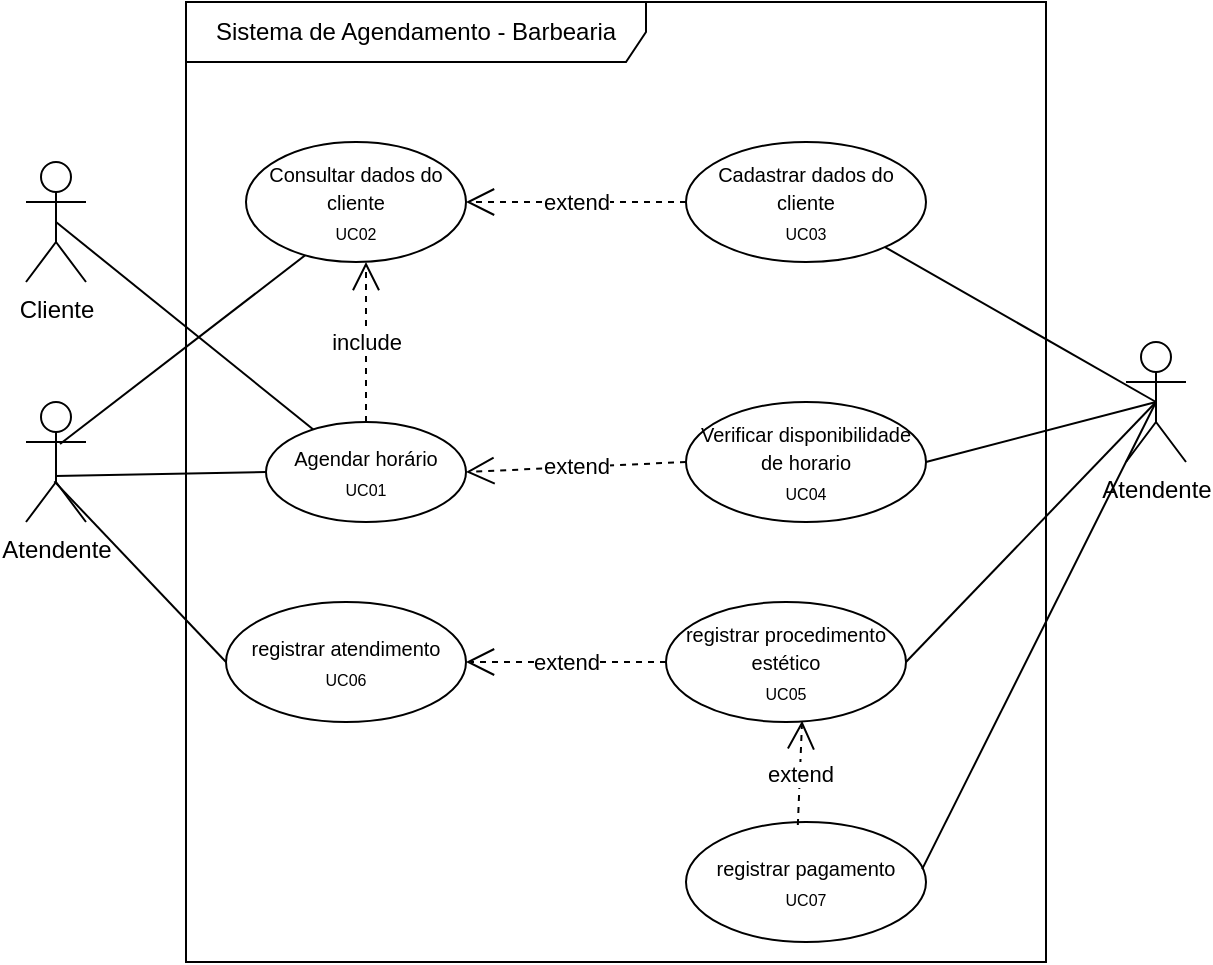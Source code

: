 <mxfile version="14.6.11" type="device" pages="2"><diagram id="Pv2aNpSltFXAwoe975tM" name="Page-1"><mxGraphModel dx="1753" dy="423" grid="1" gridSize="10" guides="1" tooltips="1" connect="1" arrows="1" fold="1" page="1" pageScale="1" pageWidth="827" pageHeight="1169" math="0" shadow="0"><root><mxCell id="0"/><mxCell id="1" parent="0"/><mxCell id="Q4wER23-_78jzbMXo1EY-21" style="edgeStyle=none;rounded=0;orthogonalLoop=1;jettySize=auto;html=1;endArrow=none;endFill=0;exitX=0.5;exitY=0.5;exitDx=0;exitDy=0;exitPerimeter=0;" parent="1" source="zmqsweyfnwnzOz1Q7blg-1" target="Q4wER23-_78jzbMXo1EY-20" edge="1"><mxGeometry relative="1" as="geometry"/></mxCell><mxCell id="zmqsweyfnwnzOz1Q7blg-1" value="Cliente" style="shape=umlActor;verticalLabelPosition=bottom;verticalAlign=top;html=1;" parent="1" vertex="1"><mxGeometry x="10" y="150" width="30" height="60" as="geometry"/></mxCell><mxCell id="zmqsweyfnwnzOz1Q7blg-2" value="Sistema de Agendamento - Barbearia" style="shape=umlFrame;whiteSpace=wrap;html=1;width=230;height=30;" parent="1" vertex="1"><mxGeometry x="90" y="70" width="430" height="480" as="geometry"/></mxCell><mxCell id="Q4wER23-_78jzbMXo1EY-6" style="rounded=0;orthogonalLoop=1;jettySize=auto;html=1;entryX=0.3;entryY=0.9;entryDx=0;entryDy=0;entryPerimeter=0;endArrow=none;endFill=0;exitX=0.567;exitY=0.35;exitDx=0;exitDy=0;exitPerimeter=0;" parent="1" source="zmqsweyfnwnzOz1Q7blg-8" target="zmqsweyfnwnzOz1Q7blg-10" edge="1"><mxGeometry relative="1" as="geometry"/></mxCell><mxCell id="Q4wER23-_78jzbMXo1EY-22" style="edgeStyle=none;rounded=0;orthogonalLoop=1;jettySize=auto;html=1;entryX=0;entryY=0.5;entryDx=0;entryDy=0;endArrow=none;endFill=0;exitX=0.487;exitY=0.617;exitDx=0;exitDy=0;exitPerimeter=0;" parent="1" source="zmqsweyfnwnzOz1Q7blg-8" target="Q4wER23-_78jzbMXo1EY-20" edge="1"><mxGeometry relative="1" as="geometry"/></mxCell><mxCell id="zmqsweyfnwnzOz1Q7blg-8" value="Atendente" style="shape=umlActor;verticalLabelPosition=bottom;verticalAlign=top;html=1;" parent="1" vertex="1"><mxGeometry x="10" y="270" width="30" height="60" as="geometry"/></mxCell><mxCell id="zmqsweyfnwnzOz1Q7blg-10" value="&lt;span style=&quot;font-size: 10px&quot;&gt;Consultar dados do cliente&lt;/span&gt;&lt;br&gt;&lt;font style=&quot;font-size: 8px&quot;&gt;UC02&lt;/font&gt;" style="ellipse;whiteSpace=wrap;html=1;" parent="1" vertex="1"><mxGeometry x="120" y="140" width="110" height="60" as="geometry"/></mxCell><mxCell id="Q4wER23-_78jzbMXo1EY-8" value="&lt;span style=&quot;font-size: 10px&quot;&gt;Cadastrar dados do cliente&lt;/span&gt;&lt;br&gt;&lt;font style=&quot;font-size: 8px&quot;&gt;UC03&lt;/font&gt;" style="ellipse;whiteSpace=wrap;html=1;" parent="1" vertex="1"><mxGeometry x="340" y="140" width="120" height="60" as="geometry"/></mxCell><mxCell id="Q4wER23-_78jzbMXo1EY-13" style="edgeStyle=none;rounded=0;orthogonalLoop=1;jettySize=auto;html=1;endArrow=none;endFill=0;exitX=0.5;exitY=0.5;exitDx=0;exitDy=0;exitPerimeter=0;" parent="1" source="Q4wER23-_78jzbMXo1EY-11" target="Q4wER23-_78jzbMXo1EY-8" edge="1"><mxGeometry relative="1" as="geometry"/></mxCell><mxCell id="Q4wER23-_78jzbMXo1EY-11" value="Atendente" style="shape=umlActor;verticalLabelPosition=bottom;verticalAlign=top;html=1;" parent="1" vertex="1"><mxGeometry x="560" y="240" width="30" height="60" as="geometry"/></mxCell><mxCell id="Q4wER23-_78jzbMXo1EY-20" value="&lt;span style=&quot;font-size: 10px&quot;&gt;Agendar horário&lt;/span&gt;&lt;br&gt;&lt;font style=&quot;font-size: 8px&quot;&gt;UC01&lt;/font&gt;" style="ellipse;whiteSpace=wrap;html=1;" parent="1" vertex="1"><mxGeometry x="130" y="280" width="100" height="50" as="geometry"/></mxCell><mxCell id="Q4wER23-_78jzbMXo1EY-37" style="edgeStyle=none;rounded=0;orthogonalLoop=1;jettySize=auto;html=1;exitX=0.5;exitY=1;exitDx=0;exitDy=0;endArrow=none;endFill=0;" parent="1" edge="1"><mxGeometry relative="1" as="geometry"><mxPoint x="410" y="330" as="sourcePoint"/><mxPoint x="410" y="330" as="targetPoint"/></mxGeometry></mxCell><mxCell id="W263fzDvZ0raP0LGl0Hr-11" value="include" style="endArrow=open;endSize=12;dashed=1;html=1;exitX=0.5;exitY=0;exitDx=0;exitDy=0;entryX=0.5;entryY=1;entryDx=0;entryDy=0;" parent="1" edge="1"><mxGeometry width="160" relative="1" as="geometry"><mxPoint x="180" y="280" as="sourcePoint"/><mxPoint x="180" y="200" as="targetPoint"/></mxGeometry></mxCell><mxCell id="W263fzDvZ0raP0LGl0Hr-13" value="extend" style="endArrow=open;endSize=12;dashed=1;html=1;exitX=0;exitY=0.5;exitDx=0;exitDy=0;entryX=1;entryY=0.5;entryDx=0;entryDy=0;" parent="1" source="Q4wER23-_78jzbMXo1EY-8" target="zmqsweyfnwnzOz1Q7blg-10" edge="1"><mxGeometry width="160" relative="1" as="geometry"><mxPoint x="230" y="170" as="sourcePoint"/><mxPoint x="-10" y="60" as="targetPoint"/></mxGeometry></mxCell><mxCell id="DDu7t-nQSkJNJ4Dmr_kP-3" value="&lt;span style=&quot;font-size: 10px&quot;&gt;registrar atendimento&lt;/span&gt;&lt;br&gt;&lt;font style=&quot;font-size: 8px&quot;&gt;UC06&lt;/font&gt;" style="ellipse;whiteSpace=wrap;html=1;" parent="1" vertex="1"><mxGeometry x="110" y="370" width="120" height="60" as="geometry"/></mxCell><mxCell id="DDu7t-nQSkJNJ4Dmr_kP-4" value="&lt;span style=&quot;font-size: 10px&quot;&gt;Verificar disponibilidade de horario&lt;/span&gt;&lt;br&gt;&lt;font style=&quot;font-size: 8px&quot;&gt;UC04&lt;/font&gt;" style="ellipse;whiteSpace=wrap;html=1;" parent="1" vertex="1"><mxGeometry x="340" y="270" width="120" height="60" as="geometry"/></mxCell><mxCell id="DDu7t-nQSkJNJ4Dmr_kP-5" style="edgeStyle=none;rounded=0;orthogonalLoop=1;jettySize=auto;html=1;endArrow=none;endFill=0;exitX=0.5;exitY=0.5;exitDx=0;exitDy=0;exitPerimeter=0;entryX=1;entryY=0.5;entryDx=0;entryDy=0;" parent="1" source="Q4wER23-_78jzbMXo1EY-11" target="DDu7t-nQSkJNJ4Dmr_kP-4" edge="1"><mxGeometry relative="1" as="geometry"><mxPoint x="545.1" y="270" as="sourcePoint"/><mxPoint x="430.002" y="266.711" as="targetPoint"/></mxGeometry></mxCell><mxCell id="DDu7t-nQSkJNJ4Dmr_kP-7" value="extend" style="endArrow=open;endSize=12;dashed=1;html=1;entryX=1;entryY=0.5;entryDx=0;entryDy=0;exitX=0;exitY=0.5;exitDx=0;exitDy=0;" parent="1" source="DDu7t-nQSkJNJ4Dmr_kP-4" target="Q4wER23-_78jzbMXo1EY-20" edge="1"><mxGeometry width="160" relative="1" as="geometry"><mxPoint x="350" y="180" as="sourcePoint"/><mxPoint x="240" y="180" as="targetPoint"/></mxGeometry></mxCell><mxCell id="DDu7t-nQSkJNJ4Dmr_kP-8" value="&lt;span style=&quot;font-size: 10px&quot;&gt;registrar procedimento estético&lt;/span&gt;&lt;br&gt;&lt;font style=&quot;font-size: 8px&quot;&gt;UC05&lt;/font&gt;" style="ellipse;whiteSpace=wrap;html=1;" parent="1" vertex="1"><mxGeometry x="330" y="370" width="120" height="60" as="geometry"/></mxCell><mxCell id="DDu7t-nQSkJNJ4Dmr_kP-9" style="edgeStyle=none;rounded=0;orthogonalLoop=1;jettySize=auto;html=1;endArrow=none;endFill=0;exitX=0.5;exitY=0.5;exitDx=0;exitDy=0;exitPerimeter=0;entryX=1;entryY=0.5;entryDx=0;entryDy=0;" parent="1" source="Q4wER23-_78jzbMXo1EY-11" target="DDu7t-nQSkJNJ4Dmr_kP-8" edge="1"><mxGeometry relative="1" as="geometry"><mxPoint x="695" y="300" as="sourcePoint"/><mxPoint x="580" y="425" as="targetPoint"/></mxGeometry></mxCell><mxCell id="DDu7t-nQSkJNJ4Dmr_kP-12" value="extend" style="endArrow=open;endSize=12;dashed=1;html=1;exitX=0;exitY=0.5;exitDx=0;exitDy=0;entryX=1;entryY=0.5;entryDx=0;entryDy=0;" parent="1" source="DDu7t-nQSkJNJ4Dmr_kP-8" target="DDu7t-nQSkJNJ4Dmr_kP-3" edge="1"><mxGeometry width="160" relative="1" as="geometry"><mxPoint x="280" y="410" as="sourcePoint"/><mxPoint x="299.58" y="410" as="targetPoint"/></mxGeometry></mxCell><mxCell id="DDu7t-nQSkJNJ4Dmr_kP-13" style="edgeStyle=none;rounded=0;orthogonalLoop=1;jettySize=auto;html=1;endArrow=none;endFill=0;exitX=0.472;exitY=0.661;exitDx=0;exitDy=0;exitPerimeter=0;entryX=0;entryY=0.5;entryDx=0;entryDy=0;" parent="1" source="zmqsweyfnwnzOz1Q7blg-8" target="DDu7t-nQSkJNJ4Dmr_kP-3" edge="1"><mxGeometry relative="1" as="geometry"><mxPoint x="585" y="300" as="sourcePoint"/><mxPoint x="460" y="410.0" as="targetPoint"/></mxGeometry></mxCell><mxCell id="dtlx0no10Uv0FGisW_H9-1" value="&lt;span style=&quot;font-size: 10px&quot;&gt;registrar pagamento&lt;/span&gt;&lt;br&gt;&lt;font style=&quot;font-size: 8px&quot;&gt;UC07&lt;/font&gt;" style="ellipse;whiteSpace=wrap;html=1;" vertex="1" parent="1"><mxGeometry x="340" y="480" width="120" height="60" as="geometry"/></mxCell><mxCell id="dtlx0no10Uv0FGisW_H9-2" value="extend" style="endArrow=open;endSize=12;dashed=1;html=1;exitX=0.466;exitY=0.025;exitDx=0;exitDy=0;entryX=0.567;entryY=0.99;entryDx=0;entryDy=0;exitPerimeter=0;entryPerimeter=0;" edge="1" parent="1" source="dtlx0no10Uv0FGisW_H9-1" target="DDu7t-nQSkJNJ4Dmr_kP-8"><mxGeometry width="160" relative="1" as="geometry"><mxPoint x="340" y="410" as="sourcePoint"/><mxPoint x="240" y="410" as="targetPoint"/></mxGeometry></mxCell><mxCell id="dtlx0no10Uv0FGisW_H9-3" style="edgeStyle=none;rounded=0;orthogonalLoop=1;jettySize=auto;html=1;endArrow=none;endFill=0;exitX=0.5;exitY=0.5;exitDx=0;exitDy=0;exitPerimeter=0;entryX=0.984;entryY=0.393;entryDx=0;entryDy=0;entryPerimeter=0;" edge="1" parent="1" source="Q4wER23-_78jzbMXo1EY-11" target="dtlx0no10Uv0FGisW_H9-1"><mxGeometry relative="1" as="geometry"><mxPoint x="585" y="280" as="sourcePoint"/><mxPoint x="460" y="410" as="targetPoint"/></mxGeometry></mxCell></root></mxGraphModel></diagram><diagram id="W_XYg6OMtP8vcwfohSka" name="Page-2"><mxGraphModel dx="1118" dy="512" grid="0" gridSize="10" guides="1" tooltips="1" connect="1" arrows="1" fold="1" page="1" pageScale="1" pageWidth="827" pageHeight="1169" math="0" shadow="0"><root><mxCell id="5Ltl2r9elw88vPI6anE5-0"/><mxCell id="5Ltl2r9elw88vPI6anE5-1" parent="5Ltl2r9elw88vPI6anE5-0"/><mxCell id="5Ltl2r9elw88vPI6anE5-2" value="sd Agendar Horario" style="shape=umlFrame;whiteSpace=wrap;html=1;width=330;height=40;" vertex="1" parent="5Ltl2r9elw88vPI6anE5-1"><mxGeometry x="54" y="60" width="976" height="721" as="geometry"/></mxCell><mxCell id="PKj4H6Bi1MMj_-x45dgI-4" value=":Funcionario" style="shape=umlLifeline;perimeter=lifelinePerimeter;whiteSpace=wrap;html=1;container=1;collapsible=0;recursiveResize=0;outlineConnect=0;" vertex="1" parent="5Ltl2r9elw88vPI6anE5-1"><mxGeometry x="490" y="130" width="100" height="612" as="geometry"/></mxCell><mxCell id="KvZ0FLt6TO7JUsY-dIgD-12" value="" style="html=1;points=[];perimeter=orthogonalPerimeter;" vertex="1" parent="PKj4H6Bi1MMj_-x45dgI-4"><mxGeometry x="45" y="60" width="10" height="160" as="geometry"/></mxCell><mxCell id="KvZ0FLt6TO7JUsY-dIgD-21" value="Funcionario string" style="html=1;verticalAlign=bottom;endArrow=open;dashed=1;endSize=8;entryX=1;entryY=0.4;entryDx=0;entryDy=0;entryPerimeter=0;" edge="1" parent="PKj4H6Bi1MMj_-x45dgI-4"><mxGeometry relative="1" as="geometry"><mxPoint x="45" y="220.5" as="sourcePoint"/><mxPoint x="-95" y="220" as="targetPoint"/></mxGeometry></mxCell><mxCell id="PKj4H6Bi1MMj_-x45dgI-5" value=":Agenda" style="shape=umlLifeline;perimeter=lifelinePerimeter;whiteSpace=wrap;html=1;container=1;collapsible=0;recursiveResize=0;outlineConnect=0;" vertex="1" parent="5Ltl2r9elw88vPI6anE5-1"><mxGeometry x="693" y="130" width="100" height="609" as="geometry"/></mxCell><mxCell id="KvZ0FLt6TO7JUsY-dIgD-17" value="" style="html=1;points=[];perimeter=orthogonalPerimeter;" vertex="1" parent="PKj4H6Bi1MMj_-x45dgI-5"><mxGeometry x="45" y="50" width="10" height="110" as="geometry"/></mxCell><mxCell id="PKj4H6Bi1MMj_-x45dgI-6" value=":Cliente" style="shape=umlLifeline;perimeter=lifelinePerimeter;whiteSpace=wrap;html=1;container=1;collapsible=0;recursiveResize=0;outlineConnect=0;" vertex="1" parent="5Ltl2r9elw88vPI6anE5-1"><mxGeometry x="890" y="130" width="100" height="615" as="geometry"/></mxCell><mxCell id="KvZ0FLt6TO7JUsY-dIgD-18" value="" style="html=1;points=[];perimeter=orthogonalPerimeter;" vertex="1" parent="PKj4H6Bi1MMj_-x45dgI-6"><mxGeometry x="45" y="40" width="10" height="180" as="geometry"/></mxCell><mxCell id="KvZ0FLt6TO7JUsY-dIgD-1" value="interface_agendamento" style="shape=umlLifeline;participant=umlBoundary;perimeter=lifelinePerimeter;whiteSpace=wrap;html=1;container=1;collapsible=0;recursiveResize=0;verticalAlign=top;spacingTop=36;outlineConnect=0;" vertex="1" parent="5Ltl2r9elw88vPI6anE5-1"><mxGeometry x="210" y="130" width="60" height="616" as="geometry"/></mxCell><mxCell id="KvZ0FLt6TO7JUsY-dIgD-7" value="" style="html=1;points=[];perimeter=orthogonalPerimeter;" vertex="1" parent="KvZ0FLt6TO7JUsY-dIgD-1"><mxGeometry x="25" y="60" width="10" height="190" as="geometry"/></mxCell><mxCell id="KvZ0FLt6TO7JUsY-dIgD-3" value="realizar_agendamento" style="shape=umlLifeline;participant=umlControl;perimeter=lifelinePerimeter;whiteSpace=wrap;html=1;container=1;collapsible=0;recursiveResize=0;verticalAlign=top;spacingTop=36;outlineConnect=0;" vertex="1" parent="5Ltl2r9elw88vPI6anE5-1"><mxGeometry x="364" y="130" width="50" height="613" as="geometry"/></mxCell><mxCell id="KvZ0FLt6TO7JUsY-dIgD-8" value="" style="html=1;points=[];perimeter=orthogonalPerimeter;" vertex="1" parent="KvZ0FLt6TO7JUsY-dIgD-3"><mxGeometry x="20" y="60" width="10" height="160" as="geometry"/></mxCell><mxCell id="KvZ0FLt6TO7JUsY-dIgD-5" value="Atendente" style="shape=umlLifeline;participant=umlActor;perimeter=lifelinePerimeter;whiteSpace=wrap;html=1;container=1;collapsible=0;recursiveResize=0;verticalAlign=top;spacingTop=36;outlineConnect=0;size=40;" vertex="1" parent="5Ltl2r9elw88vPI6anE5-1"><mxGeometry x="100" y="130" width="20" height="350" as="geometry"/></mxCell><mxCell id="KvZ0FLt6TO7JUsY-dIgD-6" value="" style="html=1;points=[];perimeter=orthogonalPerimeter;" vertex="1" parent="KvZ0FLt6TO7JUsY-dIgD-5"><mxGeometry x="5" y="60" width="10" height="290" as="geometry"/></mxCell><mxCell id="KvZ0FLt6TO7JUsY-dIgD-9" value="consulta dados do cliente" style="html=1;verticalAlign=bottom;endArrow=block;" edge="1" parent="5Ltl2r9elw88vPI6anE5-1" target="KvZ0FLt6TO7JUsY-dIgD-7"><mxGeometry width="80" relative="1" as="geometry"><mxPoint x="120" y="230" as="sourcePoint"/><mxPoint x="200" y="230" as="targetPoint"/></mxGeometry></mxCell><mxCell id="KvZ0FLt6TO7JUsY-dIgD-10" value="agendar horario" style="html=1;verticalAlign=bottom;endArrow=block;" edge="1" parent="5Ltl2r9elw88vPI6anE5-1"><mxGeometry width="80" relative="1" as="geometry"><mxPoint x="250" y="230" as="sourcePoint"/><mxPoint x="375" y="230" as="targetPoint"/></mxGeometry></mxCell><mxCell id="KvZ0FLt6TO7JUsY-dIgD-11" value="&lt;span style=&quot;font-size: 12px ; text-align: left ; background-color: rgb(248 , 249 , 250)&quot;&gt;reservar_Horario(): string&lt;/span&gt;" style="html=1;verticalAlign=bottom;endArrow=block;" edge="1" parent="5Ltl2r9elw88vPI6anE5-1"><mxGeometry width="80" relative="1" as="geometry"><mxPoint x="400" y="230" as="sourcePoint"/><mxPoint x="525" y="230" as="targetPoint"/></mxGeometry></mxCell><mxCell id="KvZ0FLt6TO7JUsY-dIgD-15" value="add_data(data_reserva: datetime) data" style="html=1;verticalAlign=bottom;endArrow=block;" edge="1" parent="5Ltl2r9elw88vPI6anE5-1"><mxGeometry width="80" relative="1" as="geometry"><mxPoint x="578" y="230" as="sourcePoint"/><mxPoint x="708" y="230" as="targetPoint"/></mxGeometry></mxCell><mxCell id="KvZ0FLt6TO7JUsY-dIgD-16" value="cadastrar_cliente(nomeCliente): void" style="html=1;verticalAlign=bottom;endArrow=block;" edge="1" parent="5Ltl2r9elw88vPI6anE5-1"><mxGeometry width="80" relative="1" as="geometry"><mxPoint x="774" y="230" as="sourcePoint"/><mxPoint x="904" y="230" as="targetPoint"/></mxGeometry></mxCell><mxCell id="KvZ0FLt6TO7JUsY-dIgD-19" value="Cliente string" style="html=1;verticalAlign=bottom;endArrow=open;dashed=1;endSize=8;exitX=-0.3;exitY=1;exitDx=0;exitDy=0;exitPerimeter=0;fontStyle=1;entryX=1.1;entryY=0.994;entryDx=0;entryDy=0;entryPerimeter=0;" edge="1" parent="5Ltl2r9elw88vPI6anE5-1" source="KvZ0FLt6TO7JUsY-dIgD-18" target="KvZ0FLt6TO7JUsY-dIgD-12"><mxGeometry relative="1" as="geometry"><mxPoint x="930" y="320" as="sourcePoint"/><mxPoint x="740" y="347" as="targetPoint"/></mxGeometry></mxCell><mxCell id="KvZ0FLt6TO7JUsY-dIgD-20" value="Agenda data" style="html=1;verticalAlign=bottom;endArrow=open;dashed=1;endSize=8;entryX=1.6;entryY=0.6;entryDx=0;entryDy=0;entryPerimeter=0;exitX=-0.4;exitY=0.973;exitDx=0;exitDy=0;exitPerimeter=0;" edge="1" parent="5Ltl2r9elw88vPI6anE5-1" source="KvZ0FLt6TO7JUsY-dIgD-17" target="KvZ0FLt6TO7JUsY-dIgD-12"><mxGeometry relative="1" as="geometry"><mxPoint x="940" y="330" as="sourcePoint"/><mxPoint x="559" y="328" as="targetPoint"/></mxGeometry></mxCell><mxCell id="KvZ0FLt6TO7JUsY-dIgD-22" value="Funcionario string" style="html=1;verticalAlign=bottom;endArrow=open;dashed=1;endSize=8;entryX=1;entryY=0.4;entryDx=0;entryDy=0;entryPerimeter=0;" edge="1" parent="5Ltl2r9elw88vPI6anE5-1"><mxGeometry relative="1" as="geometry"><mxPoint x="380" y="350.5" as="sourcePoint"/><mxPoint x="240" y="350" as="targetPoint"/></mxGeometry></mxCell></root></mxGraphModel></diagram></mxfile>